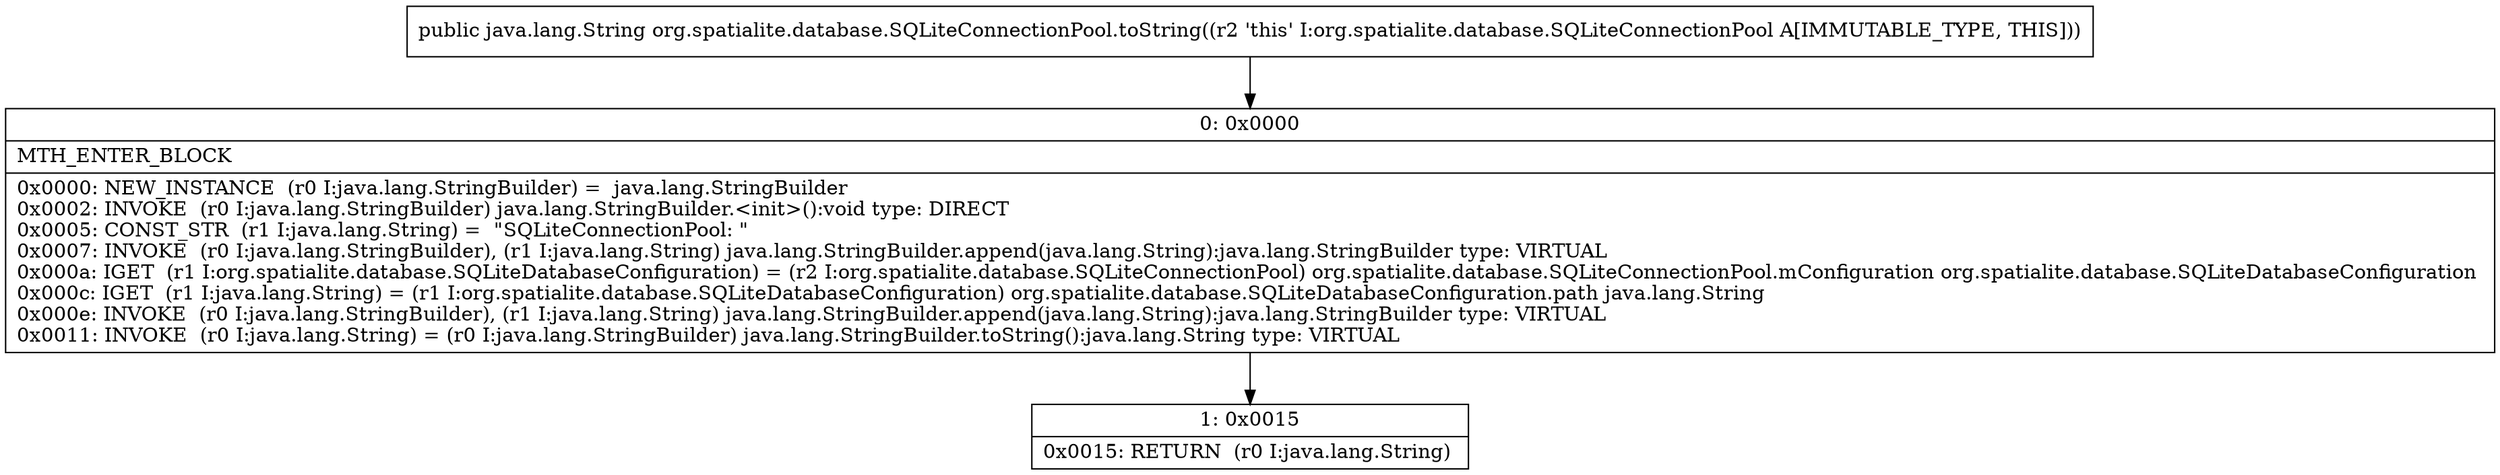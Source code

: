 digraph "CFG fororg.spatialite.database.SQLiteConnectionPool.toString()Ljava\/lang\/String;" {
Node_0 [shape=record,label="{0\:\ 0x0000|MTH_ENTER_BLOCK\l|0x0000: NEW_INSTANCE  (r0 I:java.lang.StringBuilder) =  java.lang.StringBuilder \l0x0002: INVOKE  (r0 I:java.lang.StringBuilder) java.lang.StringBuilder.\<init\>():void type: DIRECT \l0x0005: CONST_STR  (r1 I:java.lang.String) =  \"SQLiteConnectionPool: \" \l0x0007: INVOKE  (r0 I:java.lang.StringBuilder), (r1 I:java.lang.String) java.lang.StringBuilder.append(java.lang.String):java.lang.StringBuilder type: VIRTUAL \l0x000a: IGET  (r1 I:org.spatialite.database.SQLiteDatabaseConfiguration) = (r2 I:org.spatialite.database.SQLiteConnectionPool) org.spatialite.database.SQLiteConnectionPool.mConfiguration org.spatialite.database.SQLiteDatabaseConfiguration \l0x000c: IGET  (r1 I:java.lang.String) = (r1 I:org.spatialite.database.SQLiteDatabaseConfiguration) org.spatialite.database.SQLiteDatabaseConfiguration.path java.lang.String \l0x000e: INVOKE  (r0 I:java.lang.StringBuilder), (r1 I:java.lang.String) java.lang.StringBuilder.append(java.lang.String):java.lang.StringBuilder type: VIRTUAL \l0x0011: INVOKE  (r0 I:java.lang.String) = (r0 I:java.lang.StringBuilder) java.lang.StringBuilder.toString():java.lang.String type: VIRTUAL \l}"];
Node_1 [shape=record,label="{1\:\ 0x0015|0x0015: RETURN  (r0 I:java.lang.String) \l}"];
MethodNode[shape=record,label="{public java.lang.String org.spatialite.database.SQLiteConnectionPool.toString((r2 'this' I:org.spatialite.database.SQLiteConnectionPool A[IMMUTABLE_TYPE, THIS])) }"];
MethodNode -> Node_0;
Node_0 -> Node_1;
}

